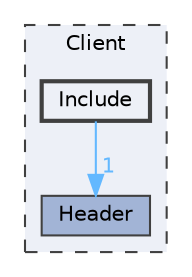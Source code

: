 digraph "C:/Users/shs26/Desktop/SR/MapTool/Client/Include"
{
 // LATEX_PDF_SIZE
  bgcolor="transparent";
  edge [fontname=Helvetica,fontsize=10,labelfontname=Helvetica,labelfontsize=10];
  node [fontname=Helvetica,fontsize=10,shape=box,height=0.2,width=0.4];
  compound=true
  subgraph clusterdir_922c588100a187620fdc1533bc178f73 {
    graph [ bgcolor="#edf0f7", pencolor="grey25", label="Client", fontname=Helvetica,fontsize=10 style="filled,dashed", URL="dir_922c588100a187620fdc1533bc178f73.html",tooltip=""]
  dir_5d2e4ab3ea69921a0feb1f0d1ea4ec23 [label="Header", fillcolor="#a2b4d6", color="grey25", style="filled", URL="dir_5d2e4ab3ea69921a0feb1f0d1ea4ec23.html",tooltip=""];
  dir_a0cda7e5f1f72694350f16e69a910190 [label="Include", fillcolor="#edf0f7", color="grey25", style="filled,bold", URL="dir_a0cda7e5f1f72694350f16e69a910190.html",tooltip=""];
  }
  dir_a0cda7e5f1f72694350f16e69a910190->dir_5d2e4ab3ea69921a0feb1f0d1ea4ec23 [headlabel="1", labeldistance=1.5 headhref="dir_000003_000002.html" href="dir_000003_000002.html" color="steelblue1" fontcolor="steelblue1"];
}
